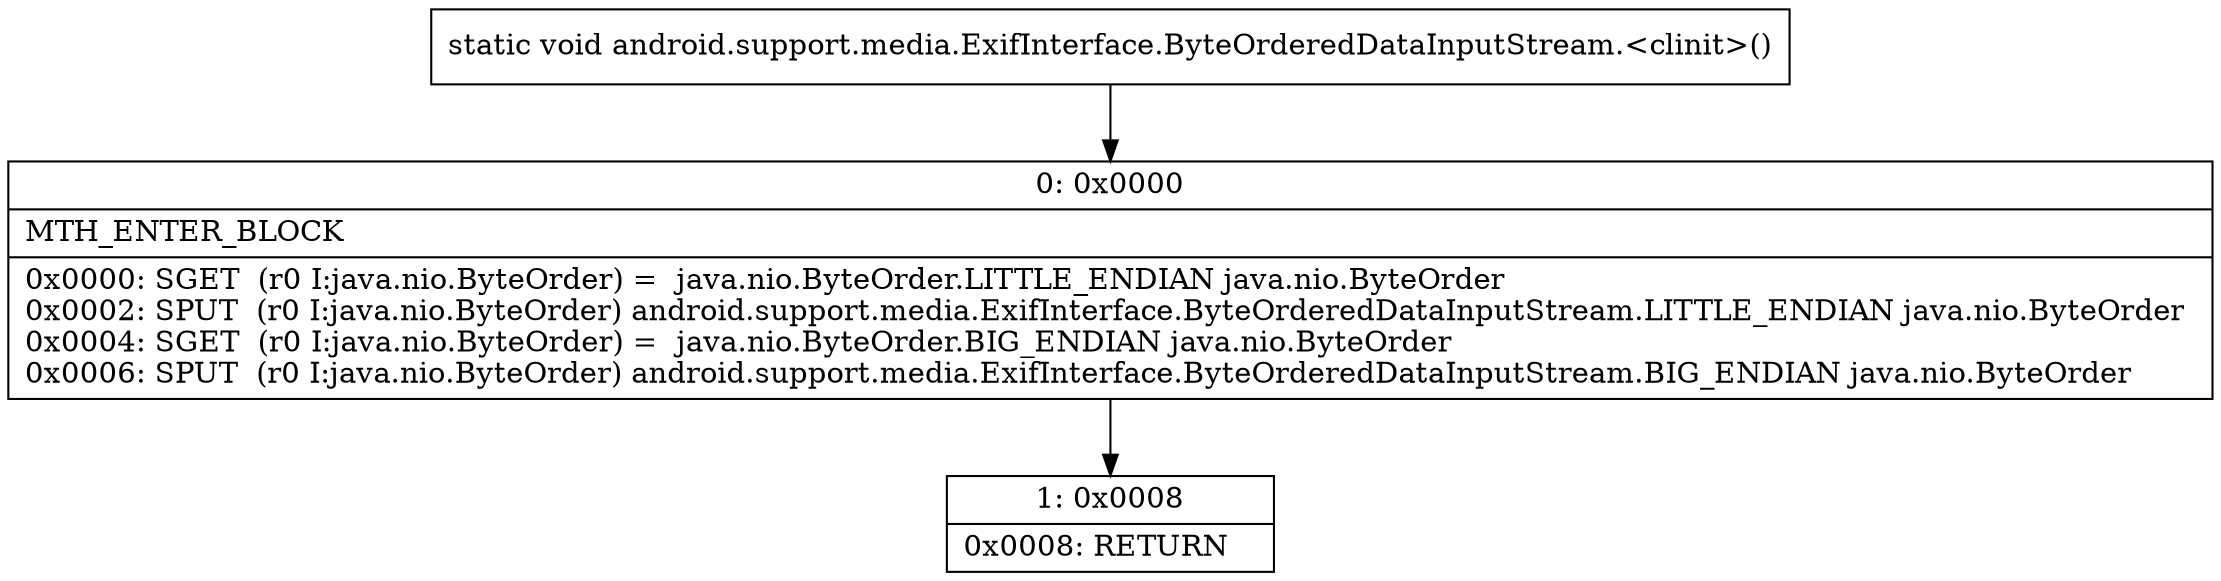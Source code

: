 digraph "CFG forandroid.support.media.ExifInterface.ByteOrderedDataInputStream.\<clinit\>()V" {
Node_0 [shape=record,label="{0\:\ 0x0000|MTH_ENTER_BLOCK\l|0x0000: SGET  (r0 I:java.nio.ByteOrder) =  java.nio.ByteOrder.LITTLE_ENDIAN java.nio.ByteOrder \l0x0002: SPUT  (r0 I:java.nio.ByteOrder) android.support.media.ExifInterface.ByteOrderedDataInputStream.LITTLE_ENDIAN java.nio.ByteOrder \l0x0004: SGET  (r0 I:java.nio.ByteOrder) =  java.nio.ByteOrder.BIG_ENDIAN java.nio.ByteOrder \l0x0006: SPUT  (r0 I:java.nio.ByteOrder) android.support.media.ExifInterface.ByteOrderedDataInputStream.BIG_ENDIAN java.nio.ByteOrder \l}"];
Node_1 [shape=record,label="{1\:\ 0x0008|0x0008: RETURN   \l}"];
MethodNode[shape=record,label="{static void android.support.media.ExifInterface.ByteOrderedDataInputStream.\<clinit\>() }"];
MethodNode -> Node_0;
Node_0 -> Node_1;
}

